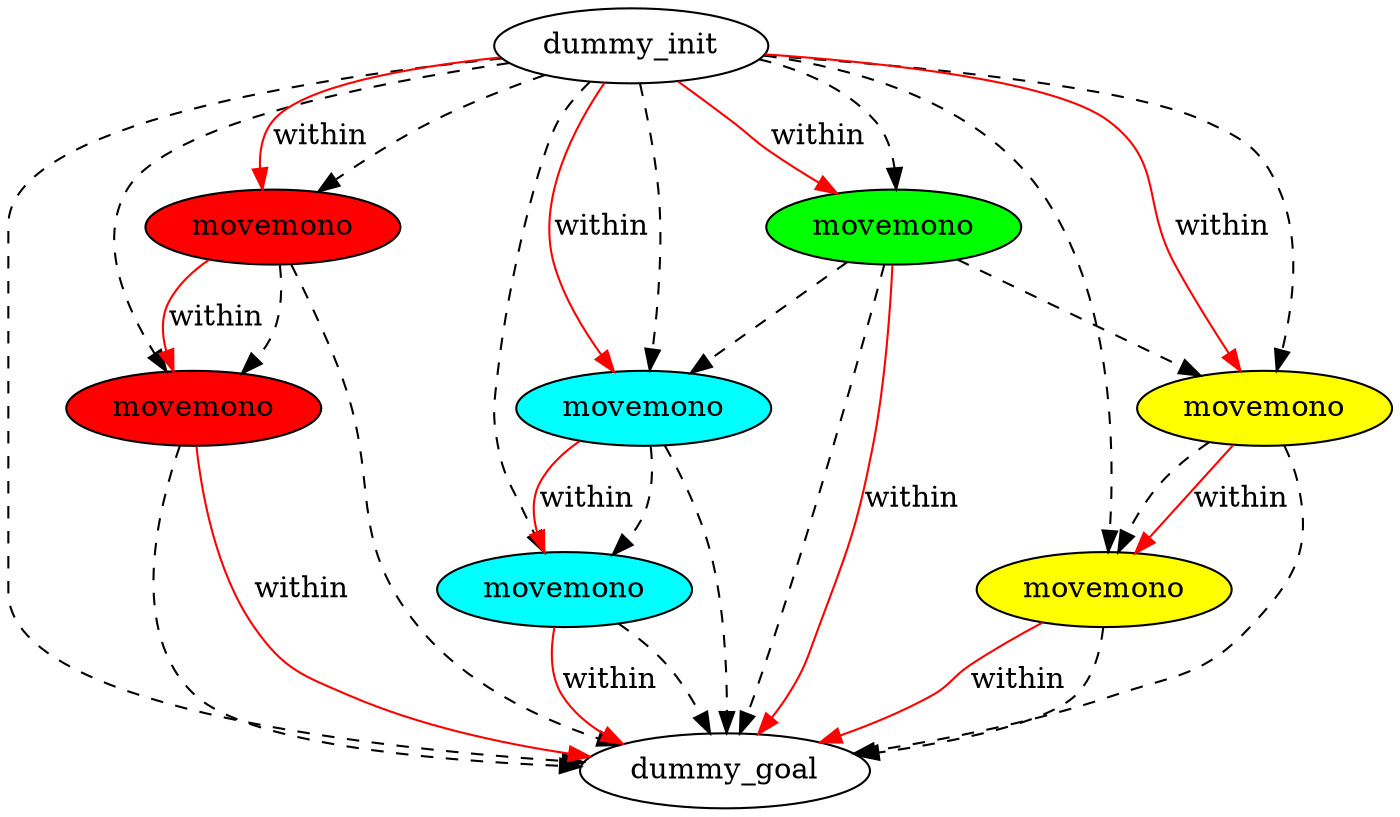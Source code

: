 digraph {
	"8ce1dbfc-9bb5-b72e-ddcd-19fc8405f7de" [label=dummy_init fillcolor=white style=filled]
	"05b8d242-fa31-30f1-ab17-cab6ef094662" [label=dummy_goal fillcolor=white style=filled]
	"c5de426c-e8fd-3856-be75-e52bc4f0e693" [label=movemono fillcolor=yellow style=filled]
	"7dcfeaf5-0203-c4d1-6fcc-67e292b5e051" [label=movemono fillcolor=red style=filled]
	"4fa40881-b7e6-41f8-2325-2cacb8333599" [label=movemono fillcolor=red style=filled]
	"2658082c-9478-e9ae-f3ae-77adf5fa75fb" [label=movemono fillcolor=cyan style=filled]
	"de3e120e-412c-8cb4-f2d4-db5d1a6c8555" [label=movemono fillcolor=cyan style=filled]
	"a601aa9a-4219-1225-dfc9-432af9096777" [label=movemono fillcolor=green style=filled]
	"8e2d50fb-c9ad-5ded-b6f4-64ecf6c6eeb2" [label=movemono fillcolor=yellow style=filled]
	"8e2d50fb-c9ad-5ded-b6f4-64ecf6c6eeb2" -> "c5de426c-e8fd-3856-be75-e52bc4f0e693" [color=black style=dashed]
	"8ce1dbfc-9bb5-b72e-ddcd-19fc8405f7de" -> "8e2d50fb-c9ad-5ded-b6f4-64ecf6c6eeb2" [color=black style=dashed]
	"a601aa9a-4219-1225-dfc9-432af9096777" -> "05b8d242-fa31-30f1-ab17-cab6ef094662" [color=black style=dashed]
	"8e2d50fb-c9ad-5ded-b6f4-64ecf6c6eeb2" -> "05b8d242-fa31-30f1-ab17-cab6ef094662" [color=black style=dashed]
	"8ce1dbfc-9bb5-b72e-ddcd-19fc8405f7de" -> "a601aa9a-4219-1225-dfc9-432af9096777" [color=black style=dashed]
	"8ce1dbfc-9bb5-b72e-ddcd-19fc8405f7de" -> "05b8d242-fa31-30f1-ab17-cab6ef094662" [color=black style=dashed]
	"7dcfeaf5-0203-c4d1-6fcc-67e292b5e051" -> "05b8d242-fa31-30f1-ab17-cab6ef094662" [color=black style=dashed]
	"c5de426c-e8fd-3856-be75-e52bc4f0e693" -> "05b8d242-fa31-30f1-ab17-cab6ef094662" [color=black style=dashed]
	"2658082c-9478-e9ae-f3ae-77adf5fa75fb" -> "05b8d242-fa31-30f1-ab17-cab6ef094662" [color=black style=dashed]
	"a601aa9a-4219-1225-dfc9-432af9096777" -> "8e2d50fb-c9ad-5ded-b6f4-64ecf6c6eeb2" [color=black style=dashed]
	"8ce1dbfc-9bb5-b72e-ddcd-19fc8405f7de" -> "7dcfeaf5-0203-c4d1-6fcc-67e292b5e051" [color=black style=dashed]
	"8ce1dbfc-9bb5-b72e-ddcd-19fc8405f7de" -> "c5de426c-e8fd-3856-be75-e52bc4f0e693" [color=black style=dashed]
	"8ce1dbfc-9bb5-b72e-ddcd-19fc8405f7de" -> "2658082c-9478-e9ae-f3ae-77adf5fa75fb" [color=black style=dashed]
	"4fa40881-b7e6-41f8-2325-2cacb8333599" -> "05b8d242-fa31-30f1-ab17-cab6ef094662" [color=black style=dashed]
	"4fa40881-b7e6-41f8-2325-2cacb8333599" -> "7dcfeaf5-0203-c4d1-6fcc-67e292b5e051" [color=black style=dashed]
	"8ce1dbfc-9bb5-b72e-ddcd-19fc8405f7de" -> "4fa40881-b7e6-41f8-2325-2cacb8333599" [color=black style=dashed]
	"a601aa9a-4219-1225-dfc9-432af9096777" -> "de3e120e-412c-8cb4-f2d4-db5d1a6c8555" [color=black style=dashed]
	"de3e120e-412c-8cb4-f2d4-db5d1a6c8555" -> "2658082c-9478-e9ae-f3ae-77adf5fa75fb" [color=black style=dashed]
	"8ce1dbfc-9bb5-b72e-ddcd-19fc8405f7de" -> "de3e120e-412c-8cb4-f2d4-db5d1a6c8555" [color=black style=dashed]
	"de3e120e-412c-8cb4-f2d4-db5d1a6c8555" -> "05b8d242-fa31-30f1-ab17-cab6ef094662" [color=black style=dashed]
	"de3e120e-412c-8cb4-f2d4-db5d1a6c8555" -> "2658082c-9478-e9ae-f3ae-77adf5fa75fb" [label=within color=red]
	"8ce1dbfc-9bb5-b72e-ddcd-19fc8405f7de" -> "de3e120e-412c-8cb4-f2d4-db5d1a6c8555" [label=within color=red]
	"8ce1dbfc-9bb5-b72e-ddcd-19fc8405f7de" -> "a601aa9a-4219-1225-dfc9-432af9096777" [label=within color=red]
	"a601aa9a-4219-1225-dfc9-432af9096777" -> "05b8d242-fa31-30f1-ab17-cab6ef094662" [label=within color=red]
	"2658082c-9478-e9ae-f3ae-77adf5fa75fb" -> "05b8d242-fa31-30f1-ab17-cab6ef094662" [label=within color=red]
	"8ce1dbfc-9bb5-b72e-ddcd-19fc8405f7de" -> "4fa40881-b7e6-41f8-2325-2cacb8333599" [label=within color=red]
	"7dcfeaf5-0203-c4d1-6fcc-67e292b5e051" -> "05b8d242-fa31-30f1-ab17-cab6ef094662" [label=within color=red]
	"c5de426c-e8fd-3856-be75-e52bc4f0e693" -> "05b8d242-fa31-30f1-ab17-cab6ef094662" [label=within color=red]
	"8e2d50fb-c9ad-5ded-b6f4-64ecf6c6eeb2" -> "c5de426c-e8fd-3856-be75-e52bc4f0e693" [label=within color=red]
	"8ce1dbfc-9bb5-b72e-ddcd-19fc8405f7de" -> "8e2d50fb-c9ad-5ded-b6f4-64ecf6c6eeb2" [label=within color=red]
	"4fa40881-b7e6-41f8-2325-2cacb8333599" -> "7dcfeaf5-0203-c4d1-6fcc-67e292b5e051" [label=within color=red]
}
